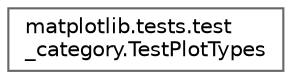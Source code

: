 digraph "Graphical Class Hierarchy"
{
 // LATEX_PDF_SIZE
  bgcolor="transparent";
  edge [fontname=Helvetica,fontsize=10,labelfontname=Helvetica,labelfontsize=10];
  node [fontname=Helvetica,fontsize=10,shape=box,height=0.2,width=0.4];
  rankdir="LR";
  Node0 [id="Node000000",label="matplotlib.tests.test\l_category.TestPlotTypes",height=0.2,width=0.4,color="grey40", fillcolor="white", style="filled",URL="$df/d3f/classmatplotlib_1_1tests_1_1test__category_1_1TestPlotTypes.html",tooltip=" "];
}
